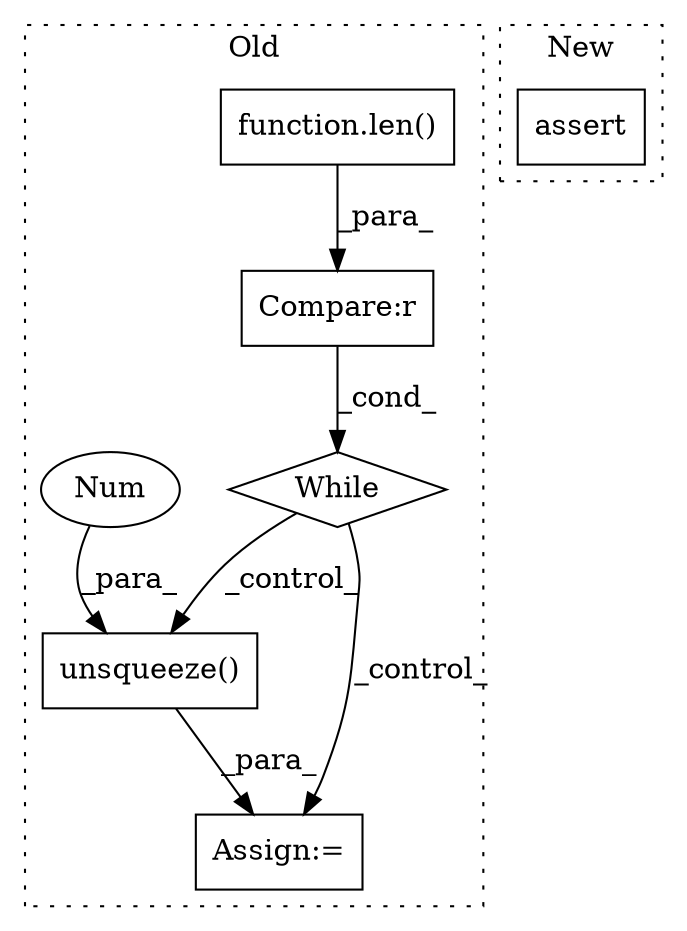 digraph G {
subgraph cluster0 {
1 [label="While" a="52" s="718,742" l="6,18" shape="diamond"];
3 [label="Compare:r" a="40" s="724" l="18" shape="box"];
4 [label="Assign:=" a="68" s="763" l="3" shape="box"];
5 [label="function.len()" a="75" s="728,741" l="4,1" shape="box"];
6 [label="unsqueeze()" a="75" s="766,781" l="14,1" shape="box"];
7 [label="Num" a="76" s="780" l="1" shape="ellipse"];
label = "Old";
style="dotted";
}
subgraph cluster1 {
2 [label="assert" a="65" s="483" l="7" shape="box"];
label = "New";
style="dotted";
}
1 -> 4 [label="_control_"];
1 -> 6 [label="_control_"];
3 -> 1 [label="_cond_"];
5 -> 3 [label="_para_"];
6 -> 4 [label="_para_"];
7 -> 6 [label="_para_"];
}